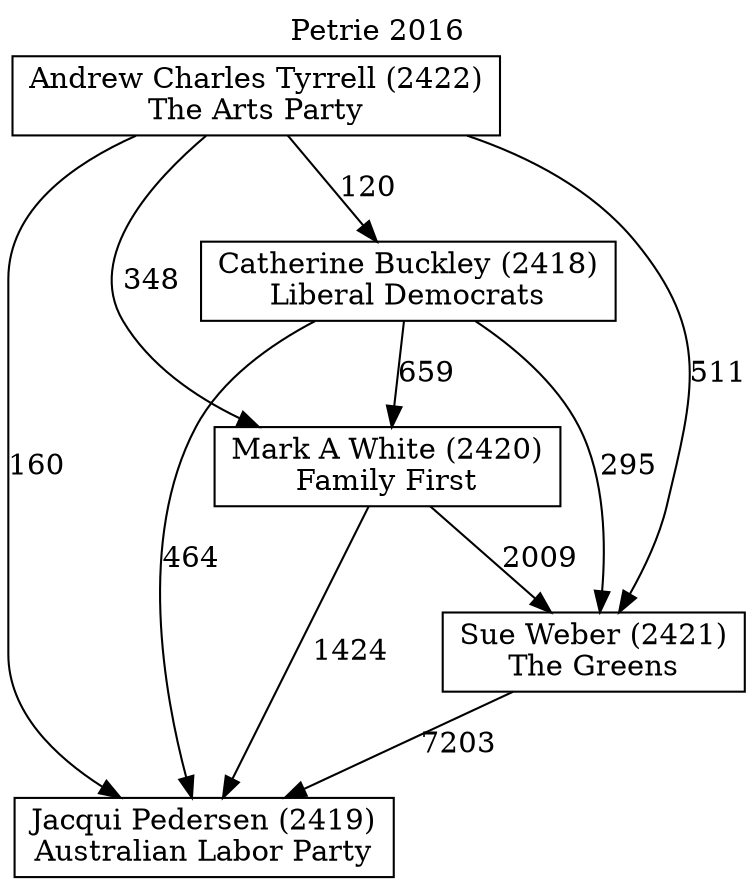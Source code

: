 // House preference flow
digraph "Jacqui Pedersen (2419)_Petrie_2016" {
	graph [label="Petrie 2016" labelloc=t mclimit=10]
	node [shape=box]
	"Andrew Charles Tyrrell (2422)" [label="Andrew Charles Tyrrell (2422)
The Arts Party"]
	"Catherine Buckley (2418)" [label="Catherine Buckley (2418)
Liberal Democrats"]
	"Jacqui Pedersen (2419)" [label="Jacqui Pedersen (2419)
Australian Labor Party"]
	"Mark A White (2420)" [label="Mark A White (2420)
Family First"]
	"Sue Weber (2421)" [label="Sue Weber (2421)
The Greens"]
	"Andrew Charles Tyrrell (2422)" -> "Catherine Buckley (2418)" [label=120]
	"Andrew Charles Tyrrell (2422)" -> "Jacqui Pedersen (2419)" [label=160]
	"Andrew Charles Tyrrell (2422)" -> "Mark A White (2420)" [label=348]
	"Andrew Charles Tyrrell (2422)" -> "Sue Weber (2421)" [label=511]
	"Catherine Buckley (2418)" -> "Jacqui Pedersen (2419)" [label=464]
	"Catherine Buckley (2418)" -> "Mark A White (2420)" [label=659]
	"Catherine Buckley (2418)" -> "Sue Weber (2421)" [label=295]
	"Mark A White (2420)" -> "Jacqui Pedersen (2419)" [label=1424]
	"Mark A White (2420)" -> "Sue Weber (2421)" [label=2009]
	"Sue Weber (2421)" -> "Jacqui Pedersen (2419)" [label=7203]
}
